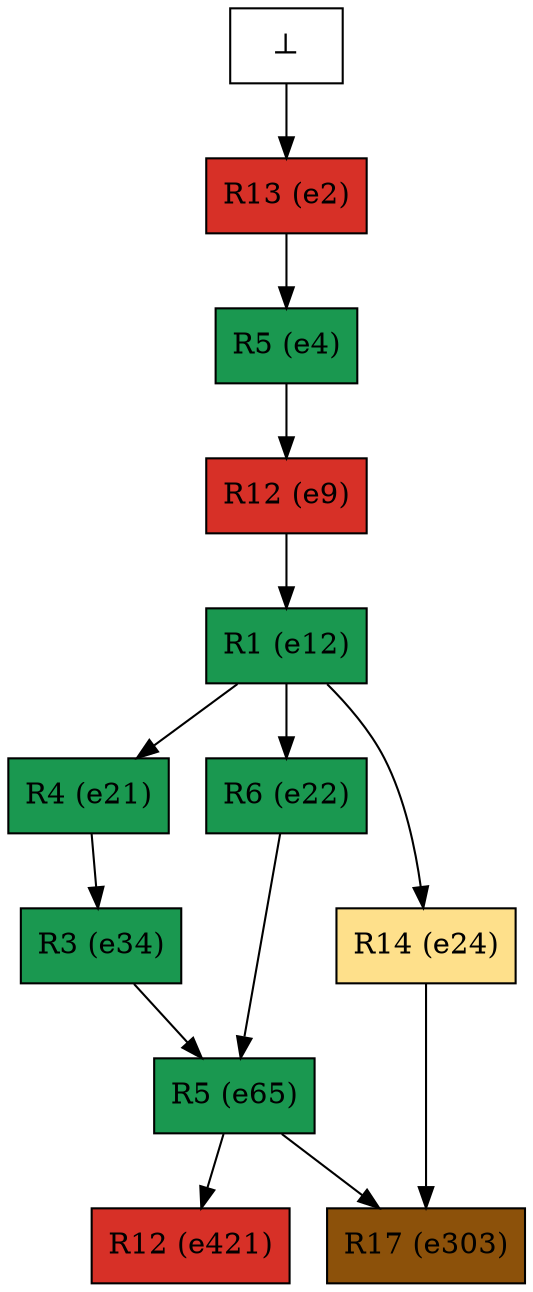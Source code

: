 digraph test {
  e2 -> e4;
  e4 -> e9;
  e9 -> e12;
  e12 -> e21;
  e12 -> e22;
  e12 -> e24;
  e21 -> e34;
  e22 -> e65;
  e34 -> e65;
  e24 -> e303;
  e65 -> e303;
  e65 -> e421;
  e0 -> e2;
  e2 [color="black" fillcolor="#d73027:#d73027" label="R13 (e2)" shape=box style=filled];
  e4 [color="black" fillcolor="#1a9850:#1a9850" label="R5 (e4)" shape=box style=filled];
  e9 [color="black" fillcolor="#d73027:#d73027" label="R12 (e9)" shape=box style=filled];
  e12 [color="black" fillcolor="#1a9850:#1a9850" label="R1 (e12)" shape=box style=filled];
  e21 [color="black" fillcolor="#1a9850:#1a9850" label="R4 (e21)" shape=box style=filled];
  e22 [color="black" fillcolor="#1a9850:#1a9850" label="R6 (e22)" shape=box style=filled];
  e24 [color="black" fillcolor="#fee08b:#fee08b" label="R14 (e24)" shape=box style=filled];
  e34 [color="black" fillcolor="#1a9850:#1a9850" label="R3 (e34)" shape=box style=filled];
  e65 [color="black" fillcolor="#1a9850:#1a9850" label="R5 (e65)" shape=box style=filled];
  e303 [color="black" fillcolor="#8c510a:#8c510a" label="R17 (e303)" shape=box style=filled];
  e421 [color="black" fillcolor="#d73027:#d73027" label="R12 (e421)" shape=box style=filled];
  e0 [fillcolor="white" label="⊥" shape=box style=filled];
}
